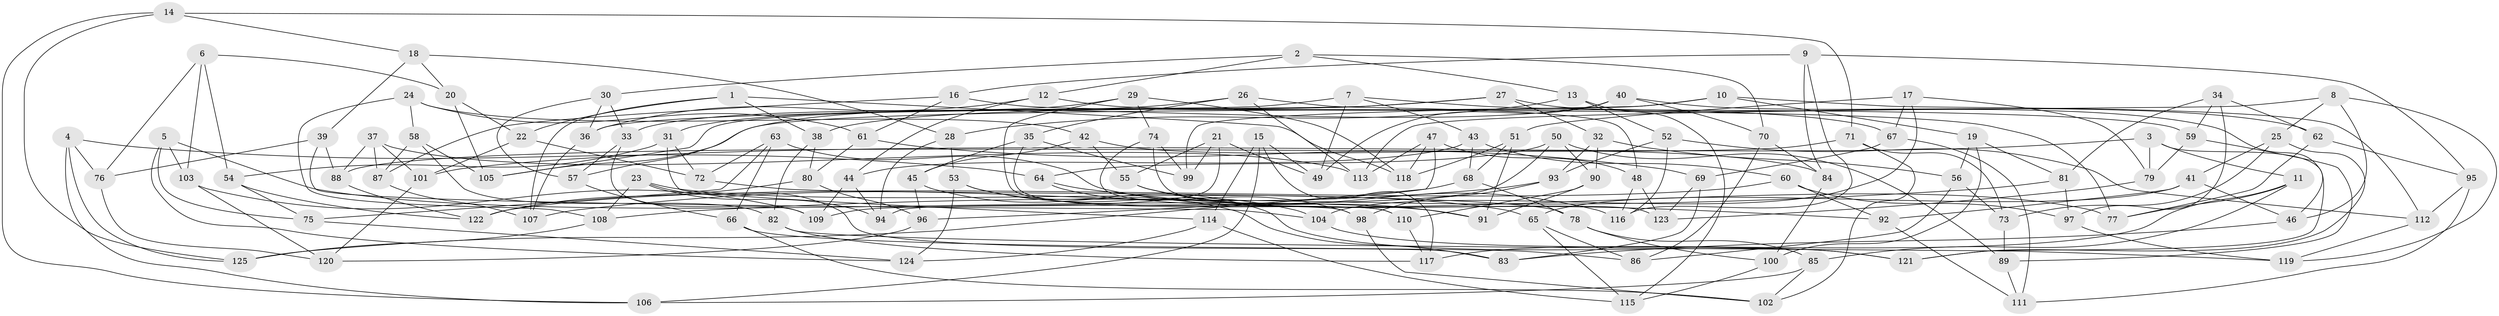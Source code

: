 // coarse degree distribution, {6: 0.42, 5: 0.14, 4: 0.12, 8: 0.2, 10: 0.02, 9: 0.04, 7: 0.06}
// Generated by graph-tools (version 1.1) at 2025/38/03/04/25 23:38:07]
// undirected, 125 vertices, 250 edges
graph export_dot {
  node [color=gray90,style=filled];
  1;
  2;
  3;
  4;
  5;
  6;
  7;
  8;
  9;
  10;
  11;
  12;
  13;
  14;
  15;
  16;
  17;
  18;
  19;
  20;
  21;
  22;
  23;
  24;
  25;
  26;
  27;
  28;
  29;
  30;
  31;
  32;
  33;
  34;
  35;
  36;
  37;
  38;
  39;
  40;
  41;
  42;
  43;
  44;
  45;
  46;
  47;
  48;
  49;
  50;
  51;
  52;
  53;
  54;
  55;
  56;
  57;
  58;
  59;
  60;
  61;
  62;
  63;
  64;
  65;
  66;
  67;
  68;
  69;
  70;
  71;
  72;
  73;
  74;
  75;
  76;
  77;
  78;
  79;
  80;
  81;
  82;
  83;
  84;
  85;
  86;
  87;
  88;
  89;
  90;
  91;
  92;
  93;
  94;
  95;
  96;
  97;
  98;
  99;
  100;
  101;
  102;
  103;
  104;
  105;
  106;
  107;
  108;
  109;
  110;
  111;
  112;
  113;
  114;
  115;
  116;
  117;
  118;
  119;
  120;
  121;
  122;
  123;
  124;
  125;
  1 -- 22;
  1 -- 118;
  1 -- 38;
  1 -- 107;
  2 -- 30;
  2 -- 70;
  2 -- 12;
  2 -- 13;
  3 -- 79;
  3 -- 121;
  3 -- 11;
  3 -- 101;
  4 -- 106;
  4 -- 64;
  4 -- 125;
  4 -- 76;
  5 -- 91;
  5 -- 103;
  5 -- 75;
  5 -- 124;
  6 -- 20;
  6 -- 103;
  6 -- 54;
  6 -- 76;
  7 -- 43;
  7 -- 49;
  7 -- 105;
  7 -- 67;
  8 -- 119;
  8 -- 113;
  8 -- 25;
  8 -- 46;
  9 -- 116;
  9 -- 95;
  9 -- 16;
  9 -- 84;
  10 -- 19;
  10 -- 99;
  10 -- 112;
  10 -- 105;
  11 -- 77;
  11 -- 85;
  11 -- 117;
  12 -- 36;
  12 -- 44;
  12 -- 59;
  13 -- 52;
  13 -- 28;
  13 -- 115;
  14 -- 125;
  14 -- 106;
  14 -- 18;
  14 -- 71;
  15 -- 49;
  15 -- 106;
  15 -- 117;
  15 -- 114;
  16 -- 61;
  16 -- 87;
  16 -- 77;
  17 -- 104;
  17 -- 51;
  17 -- 67;
  17 -- 79;
  18 -- 39;
  18 -- 20;
  18 -- 28;
  19 -- 81;
  19 -- 100;
  19 -- 56;
  20 -- 22;
  20 -- 105;
  21 -- 55;
  21 -- 49;
  21 -- 94;
  21 -- 99;
  22 -- 72;
  22 -- 101;
  23 -- 94;
  23 -- 65;
  23 -- 83;
  23 -- 108;
  24 -- 58;
  24 -- 42;
  24 -- 108;
  24 -- 61;
  25 -- 41;
  25 -- 73;
  25 -- 121;
  26 -- 48;
  26 -- 113;
  26 -- 35;
  26 -- 31;
  27 -- 46;
  27 -- 32;
  27 -- 36;
  27 -- 38;
  28 -- 53;
  28 -- 94;
  29 -- 74;
  29 -- 118;
  29 -- 33;
  29 -- 98;
  30 -- 33;
  30 -- 57;
  30 -- 36;
  31 -- 72;
  31 -- 114;
  31 -- 54;
  32 -- 56;
  32 -- 90;
  32 -- 93;
  33 -- 109;
  33 -- 57;
  34 -- 62;
  34 -- 81;
  34 -- 97;
  34 -- 59;
  35 -- 110;
  35 -- 99;
  35 -- 45;
  36 -- 107;
  37 -- 101;
  37 -- 87;
  37 -- 88;
  37 -- 113;
  38 -- 80;
  38 -- 82;
  39 -- 88;
  39 -- 76;
  39 -- 104;
  40 -- 57;
  40 -- 70;
  40 -- 49;
  40 -- 62;
  41 -- 46;
  41 -- 65;
  41 -- 92;
  42 -- 84;
  42 -- 55;
  42 -- 45;
  43 -- 44;
  43 -- 60;
  43 -- 68;
  44 -- 94;
  44 -- 109;
  45 -- 96;
  45 -- 83;
  46 -- 83;
  47 -- 48;
  47 -- 113;
  47 -- 125;
  47 -- 118;
  48 -- 116;
  48 -- 123;
  50 -- 109;
  50 -- 64;
  50 -- 90;
  50 -- 89;
  51 -- 118;
  51 -- 91;
  51 -- 68;
  52 -- 93;
  52 -- 112;
  52 -- 116;
  53 -- 121;
  53 -- 104;
  53 -- 124;
  54 -- 75;
  54 -- 122;
  55 -- 91;
  55 -- 116;
  56 -- 73;
  56 -- 86;
  57 -- 66;
  58 -- 82;
  58 -- 105;
  58 -- 87;
  59 -- 89;
  59 -- 79;
  60 -- 92;
  60 -- 97;
  60 -- 122;
  61 -- 80;
  61 -- 69;
  62 -- 95;
  62 -- 77;
  63 -- 75;
  63 -- 72;
  63 -- 77;
  63 -- 66;
  64 -- 98;
  64 -- 92;
  65 -- 115;
  65 -- 86;
  66 -- 102;
  66 -- 86;
  67 -- 69;
  67 -- 111;
  68 -- 96;
  68 -- 78;
  69 -- 83;
  69 -- 123;
  70 -- 86;
  70 -- 84;
  71 -- 102;
  71 -- 88;
  71 -- 73;
  72 -- 78;
  73 -- 89;
  74 -- 123;
  74 -- 99;
  74 -- 110;
  75 -- 124;
  76 -- 120;
  78 -- 100;
  78 -- 85;
  79 -- 123;
  80 -- 96;
  80 -- 122;
  81 -- 97;
  81 -- 108;
  82 -- 119;
  82 -- 117;
  84 -- 100;
  85 -- 102;
  85 -- 106;
  87 -- 107;
  88 -- 122;
  89 -- 111;
  90 -- 91;
  90 -- 110;
  92 -- 111;
  93 -- 107;
  93 -- 98;
  95 -- 112;
  95 -- 111;
  96 -- 120;
  97 -- 119;
  98 -- 102;
  100 -- 115;
  101 -- 120;
  103 -- 120;
  103 -- 109;
  104 -- 121;
  108 -- 125;
  110 -- 117;
  112 -- 119;
  114 -- 115;
  114 -- 124;
}
